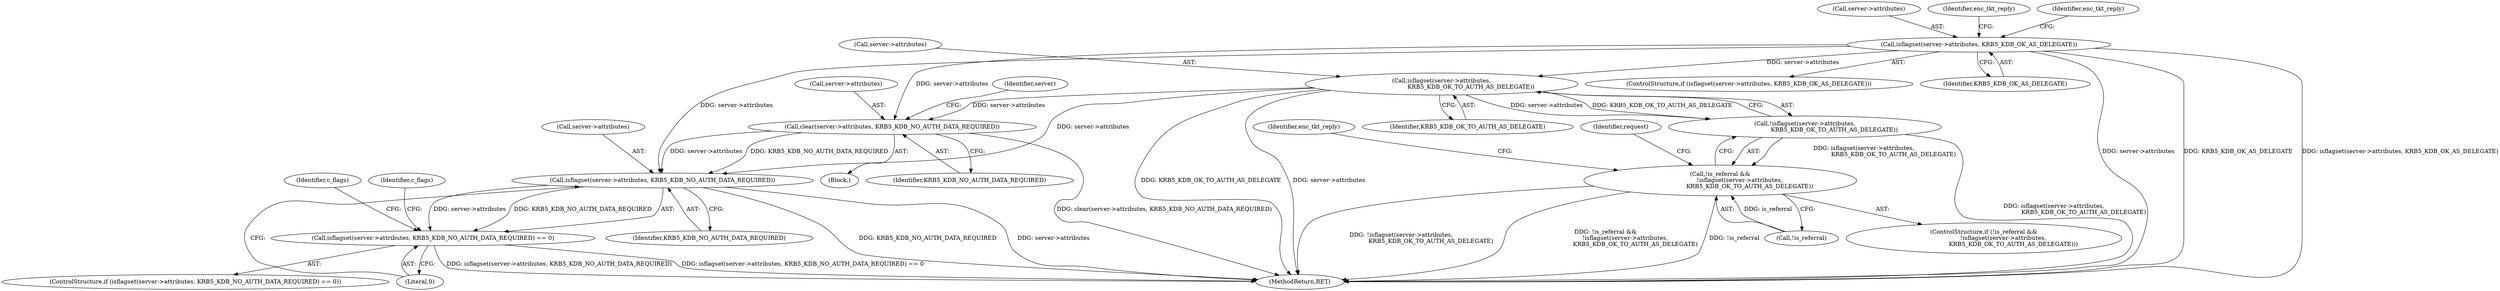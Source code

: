 digraph "0_krb5_ffb35baac6981f9e8914f8f3bffd37f284b85970_0@pointer" {
"1001039" [label="(Call,isflagset(server->attributes, KRB5_KDB_OK_AS_DELEGATE))"];
"1001117" [label="(Call,isflagset(server->attributes,\n                                KRB5_KDB_OK_TO_AUTH_AS_DELEGATE))"];
"1001116" [label="(Call,!isflagset(server->attributes,\n                                KRB5_KDB_OK_TO_AUTH_AS_DELEGATE))"];
"1001113" [label="(Call,!is_referral &&\n                     !isflagset(server->attributes,\n                                KRB5_KDB_OK_TO_AUTH_AS_DELEGATE))"];
"1001472" [label="(Call,clear(server->attributes, KRB5_KDB_NO_AUTH_DATA_REQUIRED))"];
"1001479" [label="(Call,isflagset(server->attributes, KRB5_KDB_NO_AUTH_DATA_REQUIRED))"];
"1001478" [label="(Call,isflagset(server->attributes, KRB5_KDB_NO_AUTH_DATA_REQUIRED) == 0)"];
"1001484" [label="(Literal,0)"];
"1001480" [label="(Call,server->attributes)"];
"1001124" [label="(Identifier,enc_tkt_reply)"];
"1001116" [label="(Call,!isflagset(server->attributes,\n                                KRB5_KDB_OK_TO_AUTH_AS_DELEGATE))"];
"1001112" [label="(ControlStructure,if (!is_referral &&\n                     !isflagset(server->attributes,\n                                KRB5_KDB_OK_TO_AUTH_AS_DELEGATE)))"];
"1001038" [label="(ControlStructure,if (isflagset(server->attributes, KRB5_KDB_OK_AS_DELEGATE)))"];
"1001040" [label="(Call,server->attributes)"];
"1001117" [label="(Call,isflagset(server->attributes,\n                                KRB5_KDB_OK_TO_AUTH_AS_DELEGATE))"];
"1001131" [label="(Identifier,request)"];
"1001515" [label="(Identifier,c_flags)"];
"1001478" [label="(Call,isflagset(server->attributes, KRB5_KDB_NO_AUTH_DATA_REQUIRED) == 0)"];
"1001479" [label="(Call,isflagset(server->attributes, KRB5_KDB_NO_AUTH_DATA_REQUIRED))"];
"1001039" [label="(Call,isflagset(server->attributes, KRB5_KDB_OK_AS_DELEGATE))"];
"1001118" [label="(Call,server->attributes)"];
"1001481" [label="(Identifier,server)"];
"1001043" [label="(Identifier,KRB5_KDB_OK_AS_DELEGATE)"];
"1001477" [label="(ControlStructure,if (isflagset(server->attributes, KRB5_KDB_NO_AUTH_DATA_REQUIRED) == 0))"];
"1001483" [label="(Identifier,KRB5_KDB_NO_AUTH_DATA_REQUIRED)"];
"1001489" [label="(Identifier,c_flags)"];
"1001472" [label="(Call,clear(server->attributes, KRB5_KDB_NO_AUTH_DATA_REQUIRED))"];
"1001121" [label="(Identifier,KRB5_KDB_OK_TO_AUTH_AS_DELEGATE)"];
"1001113" [label="(Call,!is_referral &&\n                     !isflagset(server->attributes,\n                                KRB5_KDB_OK_TO_AUTH_AS_DELEGATE))"];
"1002500" [label="(MethodReturn,RET)"];
"1001471" [label="(Block,)"];
"1001476" [label="(Identifier,KRB5_KDB_NO_AUTH_DATA_REQUIRED)"];
"1001473" [label="(Call,server->attributes)"];
"1001114" [label="(Call,!is_referral)"];
"1001051" [label="(Identifier,enc_tkt_reply)"];
"1001046" [label="(Identifier,enc_tkt_reply)"];
"1001039" -> "1001038"  [label="AST: "];
"1001039" -> "1001043"  [label="CFG: "];
"1001040" -> "1001039"  [label="AST: "];
"1001043" -> "1001039"  [label="AST: "];
"1001046" -> "1001039"  [label="CFG: "];
"1001051" -> "1001039"  [label="CFG: "];
"1001039" -> "1002500"  [label="DDG: server->attributes"];
"1001039" -> "1002500"  [label="DDG: KRB5_KDB_OK_AS_DELEGATE"];
"1001039" -> "1002500"  [label="DDG: isflagset(server->attributes, KRB5_KDB_OK_AS_DELEGATE)"];
"1001039" -> "1001117"  [label="DDG: server->attributes"];
"1001039" -> "1001472"  [label="DDG: server->attributes"];
"1001039" -> "1001479"  [label="DDG: server->attributes"];
"1001117" -> "1001116"  [label="AST: "];
"1001117" -> "1001121"  [label="CFG: "];
"1001118" -> "1001117"  [label="AST: "];
"1001121" -> "1001117"  [label="AST: "];
"1001116" -> "1001117"  [label="CFG: "];
"1001117" -> "1002500"  [label="DDG: KRB5_KDB_OK_TO_AUTH_AS_DELEGATE"];
"1001117" -> "1002500"  [label="DDG: server->attributes"];
"1001117" -> "1001116"  [label="DDG: server->attributes"];
"1001117" -> "1001116"  [label="DDG: KRB5_KDB_OK_TO_AUTH_AS_DELEGATE"];
"1001117" -> "1001472"  [label="DDG: server->attributes"];
"1001117" -> "1001479"  [label="DDG: server->attributes"];
"1001116" -> "1001113"  [label="AST: "];
"1001113" -> "1001116"  [label="CFG: "];
"1001116" -> "1002500"  [label="DDG: isflagset(server->attributes,\n                                KRB5_KDB_OK_TO_AUTH_AS_DELEGATE)"];
"1001116" -> "1001113"  [label="DDG: isflagset(server->attributes,\n                                KRB5_KDB_OK_TO_AUTH_AS_DELEGATE)"];
"1001113" -> "1001112"  [label="AST: "];
"1001113" -> "1001114"  [label="CFG: "];
"1001114" -> "1001113"  [label="AST: "];
"1001124" -> "1001113"  [label="CFG: "];
"1001131" -> "1001113"  [label="CFG: "];
"1001113" -> "1002500"  [label="DDG: !is_referral &&\n                     !isflagset(server->attributes,\n                                KRB5_KDB_OK_TO_AUTH_AS_DELEGATE)"];
"1001113" -> "1002500"  [label="DDG: !is_referral"];
"1001113" -> "1002500"  [label="DDG: !isflagset(server->attributes,\n                                KRB5_KDB_OK_TO_AUTH_AS_DELEGATE)"];
"1001114" -> "1001113"  [label="DDG: is_referral"];
"1001472" -> "1001471"  [label="AST: "];
"1001472" -> "1001476"  [label="CFG: "];
"1001473" -> "1001472"  [label="AST: "];
"1001476" -> "1001472"  [label="AST: "];
"1001481" -> "1001472"  [label="CFG: "];
"1001472" -> "1002500"  [label="DDG: clear(server->attributes, KRB5_KDB_NO_AUTH_DATA_REQUIRED)"];
"1001472" -> "1001479"  [label="DDG: server->attributes"];
"1001472" -> "1001479"  [label="DDG: KRB5_KDB_NO_AUTH_DATA_REQUIRED"];
"1001479" -> "1001478"  [label="AST: "];
"1001479" -> "1001483"  [label="CFG: "];
"1001480" -> "1001479"  [label="AST: "];
"1001483" -> "1001479"  [label="AST: "];
"1001484" -> "1001479"  [label="CFG: "];
"1001479" -> "1002500"  [label="DDG: server->attributes"];
"1001479" -> "1002500"  [label="DDG: KRB5_KDB_NO_AUTH_DATA_REQUIRED"];
"1001479" -> "1001478"  [label="DDG: server->attributes"];
"1001479" -> "1001478"  [label="DDG: KRB5_KDB_NO_AUTH_DATA_REQUIRED"];
"1001478" -> "1001477"  [label="AST: "];
"1001478" -> "1001484"  [label="CFG: "];
"1001484" -> "1001478"  [label="AST: "];
"1001489" -> "1001478"  [label="CFG: "];
"1001515" -> "1001478"  [label="CFG: "];
"1001478" -> "1002500"  [label="DDG: isflagset(server->attributes, KRB5_KDB_NO_AUTH_DATA_REQUIRED)"];
"1001478" -> "1002500"  [label="DDG: isflagset(server->attributes, KRB5_KDB_NO_AUTH_DATA_REQUIRED) == 0"];
}
